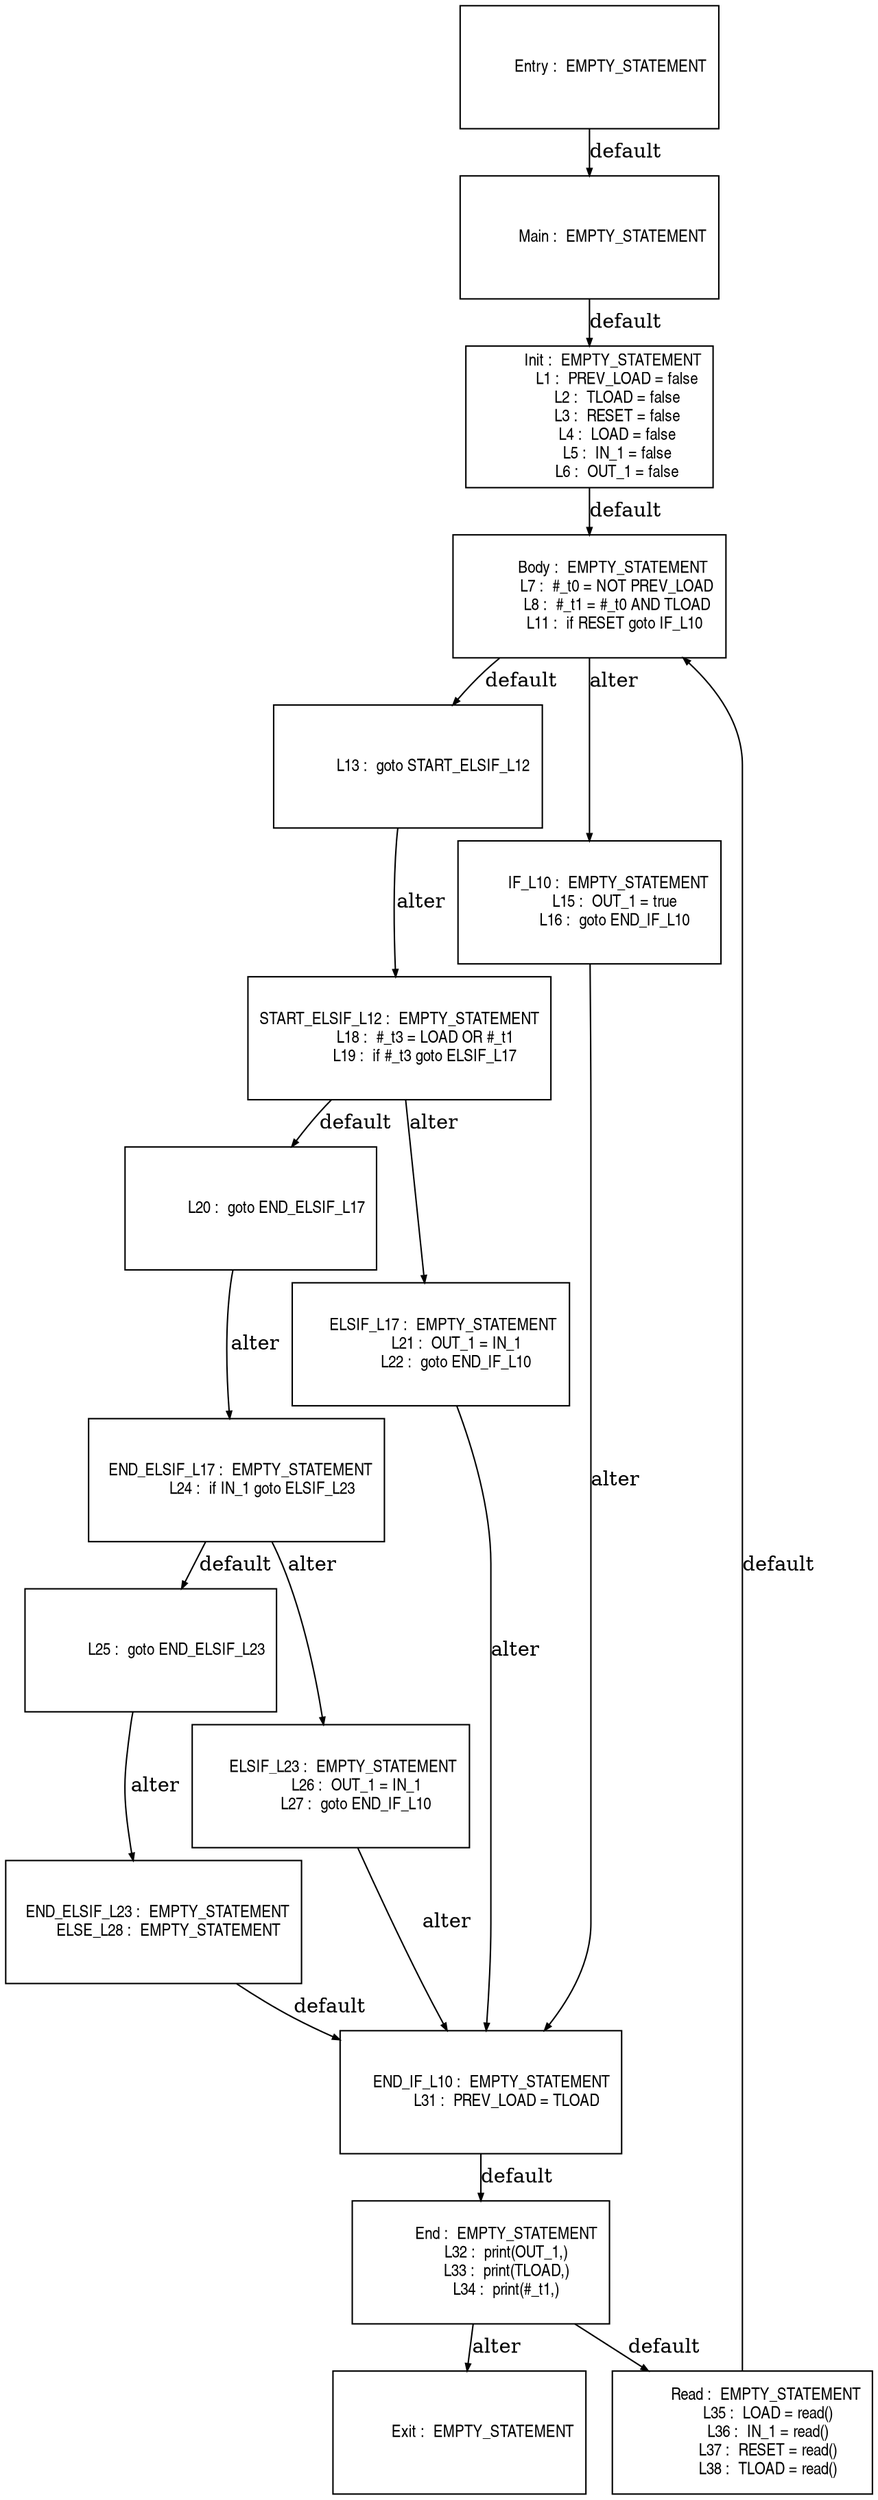 digraph G {
  ranksep=.25;
  edge [arrowsize=.5]
  node [shape=rectangle, fontname="ArialNarrow",
        fontsize=12,  height=1.2];
  "           Main :  EMPTY_STATEMENT
"; "           Init :  EMPTY_STATEMENT
             L1 :  PREV_LOAD = false
             L2 :  TLOAD = false
             L3 :  RESET = false
             L4 :  LOAD = false
             L5 :  IN_1 = false
             L6 :  OUT_1 = false
"; "           Body :  EMPTY_STATEMENT
             L7 :  #_t0 = NOT PREV_LOAD
             L8 :  #_t1 = #_t0 AND TLOAD
            L11 :  if RESET goto IF_L10
"; "            L13 :  goto START_ELSIF_L12
"; "         IF_L10 :  EMPTY_STATEMENT
            L15 :  OUT_1 = true
            L16 :  goto END_IF_L10
"; "START_ELSIF_L12 :  EMPTY_STATEMENT
            L18 :  #_t3 = LOAD OR #_t1
            L19 :  if #_t3 goto ELSIF_L17
"; "            L20 :  goto END_ELSIF_L17
"; "      ELSIF_L17 :  EMPTY_STATEMENT
            L21 :  OUT_1 = IN_1
            L22 :  goto END_IF_L10
"; "  END_ELSIF_L17 :  EMPTY_STATEMENT
            L24 :  if IN_1 goto ELSIF_L23
"; "            L25 :  goto END_ELSIF_L23
"; "      ELSIF_L23 :  EMPTY_STATEMENT
            L26 :  OUT_1 = IN_1
            L27 :  goto END_IF_L10
"; "  END_ELSIF_L23 :  EMPTY_STATEMENT
       ELSE_L28 :  EMPTY_STATEMENT
"; "     END_IF_L10 :  EMPTY_STATEMENT
            L31 :  PREV_LOAD = TLOAD
"; "          Entry :  EMPTY_STATEMENT
"; "            End :  EMPTY_STATEMENT
            L32 :  print(OUT_1,)
            L33 :  print(TLOAD,)
            L34 :  print(#_t1,)
"; "           Exit :  EMPTY_STATEMENT
"; "           Read :  EMPTY_STATEMENT
            L35 :  LOAD = read()
            L36 :  IN_1 = read()
            L37 :  RESET = read()
            L38 :  TLOAD = read()
"; 
  "           Main :  EMPTY_STATEMENT
" -> "           Init :  EMPTY_STATEMENT
             L1 :  PREV_LOAD = false
             L2 :  TLOAD = false
             L3 :  RESET = false
             L4 :  LOAD = false
             L5 :  IN_1 = false
             L6 :  OUT_1 = false
"  [label="default"];
  "           Init :  EMPTY_STATEMENT
             L1 :  PREV_LOAD = false
             L2 :  TLOAD = false
             L3 :  RESET = false
             L4 :  LOAD = false
             L5 :  IN_1 = false
             L6 :  OUT_1 = false
" -> "           Body :  EMPTY_STATEMENT
             L7 :  #_t0 = NOT PREV_LOAD
             L8 :  #_t1 = #_t0 AND TLOAD
            L11 :  if RESET goto IF_L10
"  [label="default"];
  "           Body :  EMPTY_STATEMENT
             L7 :  #_t0 = NOT PREV_LOAD
             L8 :  #_t1 = #_t0 AND TLOAD
            L11 :  if RESET goto IF_L10
" -> "            L13 :  goto START_ELSIF_L12
"  [label="default"];
  "           Body :  EMPTY_STATEMENT
             L7 :  #_t0 = NOT PREV_LOAD
             L8 :  #_t1 = #_t0 AND TLOAD
            L11 :  if RESET goto IF_L10
" -> "         IF_L10 :  EMPTY_STATEMENT
            L15 :  OUT_1 = true
            L16 :  goto END_IF_L10
"  [label="alter"];
  "            L13 :  goto START_ELSIF_L12
" -> "START_ELSIF_L12 :  EMPTY_STATEMENT
            L18 :  #_t3 = LOAD OR #_t1
            L19 :  if #_t3 goto ELSIF_L17
"  [label="alter"];
  "         IF_L10 :  EMPTY_STATEMENT
            L15 :  OUT_1 = true
            L16 :  goto END_IF_L10
" -> "     END_IF_L10 :  EMPTY_STATEMENT
            L31 :  PREV_LOAD = TLOAD
"  [label="alter"];
  "START_ELSIF_L12 :  EMPTY_STATEMENT
            L18 :  #_t3 = LOAD OR #_t1
            L19 :  if #_t3 goto ELSIF_L17
" -> "            L20 :  goto END_ELSIF_L17
"  [label="default"];
  "START_ELSIF_L12 :  EMPTY_STATEMENT
            L18 :  #_t3 = LOAD OR #_t1
            L19 :  if #_t3 goto ELSIF_L17
" -> "      ELSIF_L17 :  EMPTY_STATEMENT
            L21 :  OUT_1 = IN_1
            L22 :  goto END_IF_L10
"  [label="alter"];
  "            L20 :  goto END_ELSIF_L17
" -> "  END_ELSIF_L17 :  EMPTY_STATEMENT
            L24 :  if IN_1 goto ELSIF_L23
"  [label="alter"];
  "      ELSIF_L17 :  EMPTY_STATEMENT
            L21 :  OUT_1 = IN_1
            L22 :  goto END_IF_L10
" -> "     END_IF_L10 :  EMPTY_STATEMENT
            L31 :  PREV_LOAD = TLOAD
"  [label="alter"];
  "  END_ELSIF_L17 :  EMPTY_STATEMENT
            L24 :  if IN_1 goto ELSIF_L23
" -> "            L25 :  goto END_ELSIF_L23
"  [label="default"];
  "  END_ELSIF_L17 :  EMPTY_STATEMENT
            L24 :  if IN_1 goto ELSIF_L23
" -> "      ELSIF_L23 :  EMPTY_STATEMENT
            L26 :  OUT_1 = IN_1
            L27 :  goto END_IF_L10
"  [label="alter"];
  "            L25 :  goto END_ELSIF_L23
" -> "  END_ELSIF_L23 :  EMPTY_STATEMENT
       ELSE_L28 :  EMPTY_STATEMENT
"  [label="alter"];
  "      ELSIF_L23 :  EMPTY_STATEMENT
            L26 :  OUT_1 = IN_1
            L27 :  goto END_IF_L10
" -> "     END_IF_L10 :  EMPTY_STATEMENT
            L31 :  PREV_LOAD = TLOAD
"  [label="alter"];
  "  END_ELSIF_L23 :  EMPTY_STATEMENT
       ELSE_L28 :  EMPTY_STATEMENT
" -> "     END_IF_L10 :  EMPTY_STATEMENT
            L31 :  PREV_LOAD = TLOAD
"  [label="default"];
  "     END_IF_L10 :  EMPTY_STATEMENT
            L31 :  PREV_LOAD = TLOAD
" -> "            End :  EMPTY_STATEMENT
            L32 :  print(OUT_1,)
            L33 :  print(TLOAD,)
            L34 :  print(#_t1,)
"  [label="default"];
  "          Entry :  EMPTY_STATEMENT
" -> "           Main :  EMPTY_STATEMENT
"  [label="default"];
  "            End :  EMPTY_STATEMENT
            L32 :  print(OUT_1,)
            L33 :  print(TLOAD,)
            L34 :  print(#_t1,)
" -> "           Read :  EMPTY_STATEMENT
            L35 :  LOAD = read()
            L36 :  IN_1 = read()
            L37 :  RESET = read()
            L38 :  TLOAD = read()
"  [label="default"];
  "            End :  EMPTY_STATEMENT
            L32 :  print(OUT_1,)
            L33 :  print(TLOAD,)
            L34 :  print(#_t1,)
" -> "           Exit :  EMPTY_STATEMENT
"  [label="alter"];
  "           Read :  EMPTY_STATEMENT
            L35 :  LOAD = read()
            L36 :  IN_1 = read()
            L37 :  RESET = read()
            L38 :  TLOAD = read()
" -> "           Body :  EMPTY_STATEMENT
             L7 :  #_t0 = NOT PREV_LOAD
             L8 :  #_t1 = #_t0 AND TLOAD
            L11 :  if RESET goto IF_L10
"  [label="default"];
}
